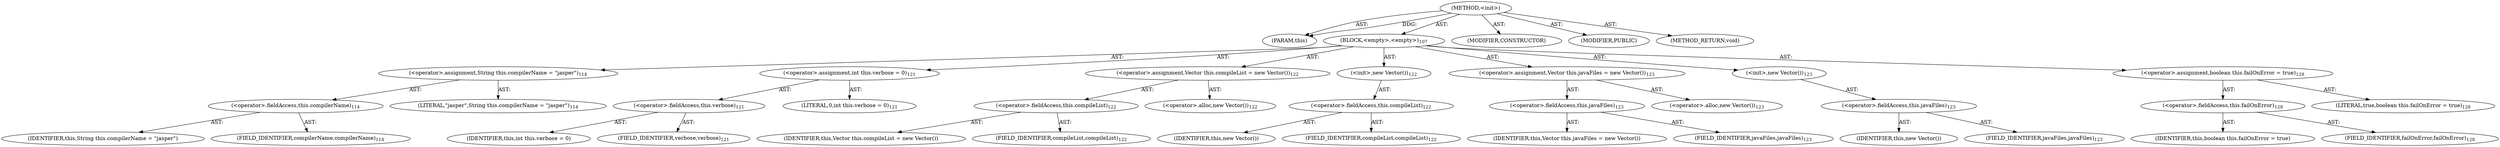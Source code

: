 digraph "&lt;init&gt;" {  
"111669149740" [label = <(METHOD,&lt;init&gt;)> ]
"115964117064" [label = <(PARAM,this)> ]
"25769803869" [label = <(BLOCK,&lt;empty&gt;,&lt;empty&gt;)<SUB>107</SUB>> ]
"30064771383" [label = <(&lt;operator&gt;.assignment,String this.compilerName = &quot;jasper&quot;)<SUB>114</SUB>> ]
"30064771384" [label = <(&lt;operator&gt;.fieldAccess,this.compilerName)<SUB>114</SUB>> ]
"68719476993" [label = <(IDENTIFIER,this,String this.compilerName = &quot;jasper&quot;)> ]
"55834574933" [label = <(FIELD_IDENTIFIER,compilerName,compilerName)<SUB>114</SUB>> ]
"90194313273" [label = <(LITERAL,&quot;jasper&quot;,String this.compilerName = &quot;jasper&quot;)<SUB>114</SUB>> ]
"30064771385" [label = <(&lt;operator&gt;.assignment,int this.verbose = 0)<SUB>121</SUB>> ]
"30064771386" [label = <(&lt;operator&gt;.fieldAccess,this.verbose)<SUB>121</SUB>> ]
"68719476994" [label = <(IDENTIFIER,this,int this.verbose = 0)> ]
"55834574934" [label = <(FIELD_IDENTIFIER,verbose,verbose)<SUB>121</SUB>> ]
"90194313274" [label = <(LITERAL,0,int this.verbose = 0)<SUB>121</SUB>> ]
"30064771387" [label = <(&lt;operator&gt;.assignment,Vector this.compileList = new Vector())<SUB>122</SUB>> ]
"30064771388" [label = <(&lt;operator&gt;.fieldAccess,this.compileList)<SUB>122</SUB>> ]
"68719476995" [label = <(IDENTIFIER,this,Vector this.compileList = new Vector())> ]
"55834574935" [label = <(FIELD_IDENTIFIER,compileList,compileList)<SUB>122</SUB>> ]
"30064771389" [label = <(&lt;operator&gt;.alloc,new Vector())<SUB>122</SUB>> ]
"30064771390" [label = <(&lt;init&gt;,new Vector())<SUB>122</SUB>> ]
"30064771391" [label = <(&lt;operator&gt;.fieldAccess,this.compileList)<SUB>122</SUB>> ]
"68719476996" [label = <(IDENTIFIER,this,new Vector())> ]
"55834574936" [label = <(FIELD_IDENTIFIER,compileList,compileList)<SUB>122</SUB>> ]
"30064771392" [label = <(&lt;operator&gt;.assignment,Vector this.javaFiles = new Vector())<SUB>123</SUB>> ]
"30064771393" [label = <(&lt;operator&gt;.fieldAccess,this.javaFiles)<SUB>123</SUB>> ]
"68719476997" [label = <(IDENTIFIER,this,Vector this.javaFiles = new Vector())> ]
"55834574937" [label = <(FIELD_IDENTIFIER,javaFiles,javaFiles)<SUB>123</SUB>> ]
"30064771394" [label = <(&lt;operator&gt;.alloc,new Vector())<SUB>123</SUB>> ]
"30064771395" [label = <(&lt;init&gt;,new Vector())<SUB>123</SUB>> ]
"30064771396" [label = <(&lt;operator&gt;.fieldAccess,this.javaFiles)<SUB>123</SUB>> ]
"68719476998" [label = <(IDENTIFIER,this,new Vector())> ]
"55834574938" [label = <(FIELD_IDENTIFIER,javaFiles,javaFiles)<SUB>123</SUB>> ]
"30064771397" [label = <(&lt;operator&gt;.assignment,boolean this.failOnError = true)<SUB>128</SUB>> ]
"30064771398" [label = <(&lt;operator&gt;.fieldAccess,this.failOnError)<SUB>128</SUB>> ]
"68719476999" [label = <(IDENTIFIER,this,boolean this.failOnError = true)> ]
"55834574939" [label = <(FIELD_IDENTIFIER,failOnError,failOnError)<SUB>128</SUB>> ]
"90194313275" [label = <(LITERAL,true,boolean this.failOnError = true)<SUB>128</SUB>> ]
"133143986283" [label = <(MODIFIER,CONSTRUCTOR)> ]
"133143986284" [label = <(MODIFIER,PUBLIC)> ]
"128849018924" [label = <(METHOD_RETURN,void)> ]
  "111669149740" -> "115964117064"  [ label = "AST: "] 
  "111669149740" -> "25769803869"  [ label = "AST: "] 
  "111669149740" -> "133143986283"  [ label = "AST: "] 
  "111669149740" -> "133143986284"  [ label = "AST: "] 
  "111669149740" -> "128849018924"  [ label = "AST: "] 
  "25769803869" -> "30064771383"  [ label = "AST: "] 
  "25769803869" -> "30064771385"  [ label = "AST: "] 
  "25769803869" -> "30064771387"  [ label = "AST: "] 
  "25769803869" -> "30064771390"  [ label = "AST: "] 
  "25769803869" -> "30064771392"  [ label = "AST: "] 
  "25769803869" -> "30064771395"  [ label = "AST: "] 
  "25769803869" -> "30064771397"  [ label = "AST: "] 
  "30064771383" -> "30064771384"  [ label = "AST: "] 
  "30064771383" -> "90194313273"  [ label = "AST: "] 
  "30064771384" -> "68719476993"  [ label = "AST: "] 
  "30064771384" -> "55834574933"  [ label = "AST: "] 
  "30064771385" -> "30064771386"  [ label = "AST: "] 
  "30064771385" -> "90194313274"  [ label = "AST: "] 
  "30064771386" -> "68719476994"  [ label = "AST: "] 
  "30064771386" -> "55834574934"  [ label = "AST: "] 
  "30064771387" -> "30064771388"  [ label = "AST: "] 
  "30064771387" -> "30064771389"  [ label = "AST: "] 
  "30064771388" -> "68719476995"  [ label = "AST: "] 
  "30064771388" -> "55834574935"  [ label = "AST: "] 
  "30064771390" -> "30064771391"  [ label = "AST: "] 
  "30064771391" -> "68719476996"  [ label = "AST: "] 
  "30064771391" -> "55834574936"  [ label = "AST: "] 
  "30064771392" -> "30064771393"  [ label = "AST: "] 
  "30064771392" -> "30064771394"  [ label = "AST: "] 
  "30064771393" -> "68719476997"  [ label = "AST: "] 
  "30064771393" -> "55834574937"  [ label = "AST: "] 
  "30064771395" -> "30064771396"  [ label = "AST: "] 
  "30064771396" -> "68719476998"  [ label = "AST: "] 
  "30064771396" -> "55834574938"  [ label = "AST: "] 
  "30064771397" -> "30064771398"  [ label = "AST: "] 
  "30064771397" -> "90194313275"  [ label = "AST: "] 
  "30064771398" -> "68719476999"  [ label = "AST: "] 
  "30064771398" -> "55834574939"  [ label = "AST: "] 
  "111669149740" -> "115964117064"  [ label = "DDG: "] 
}
